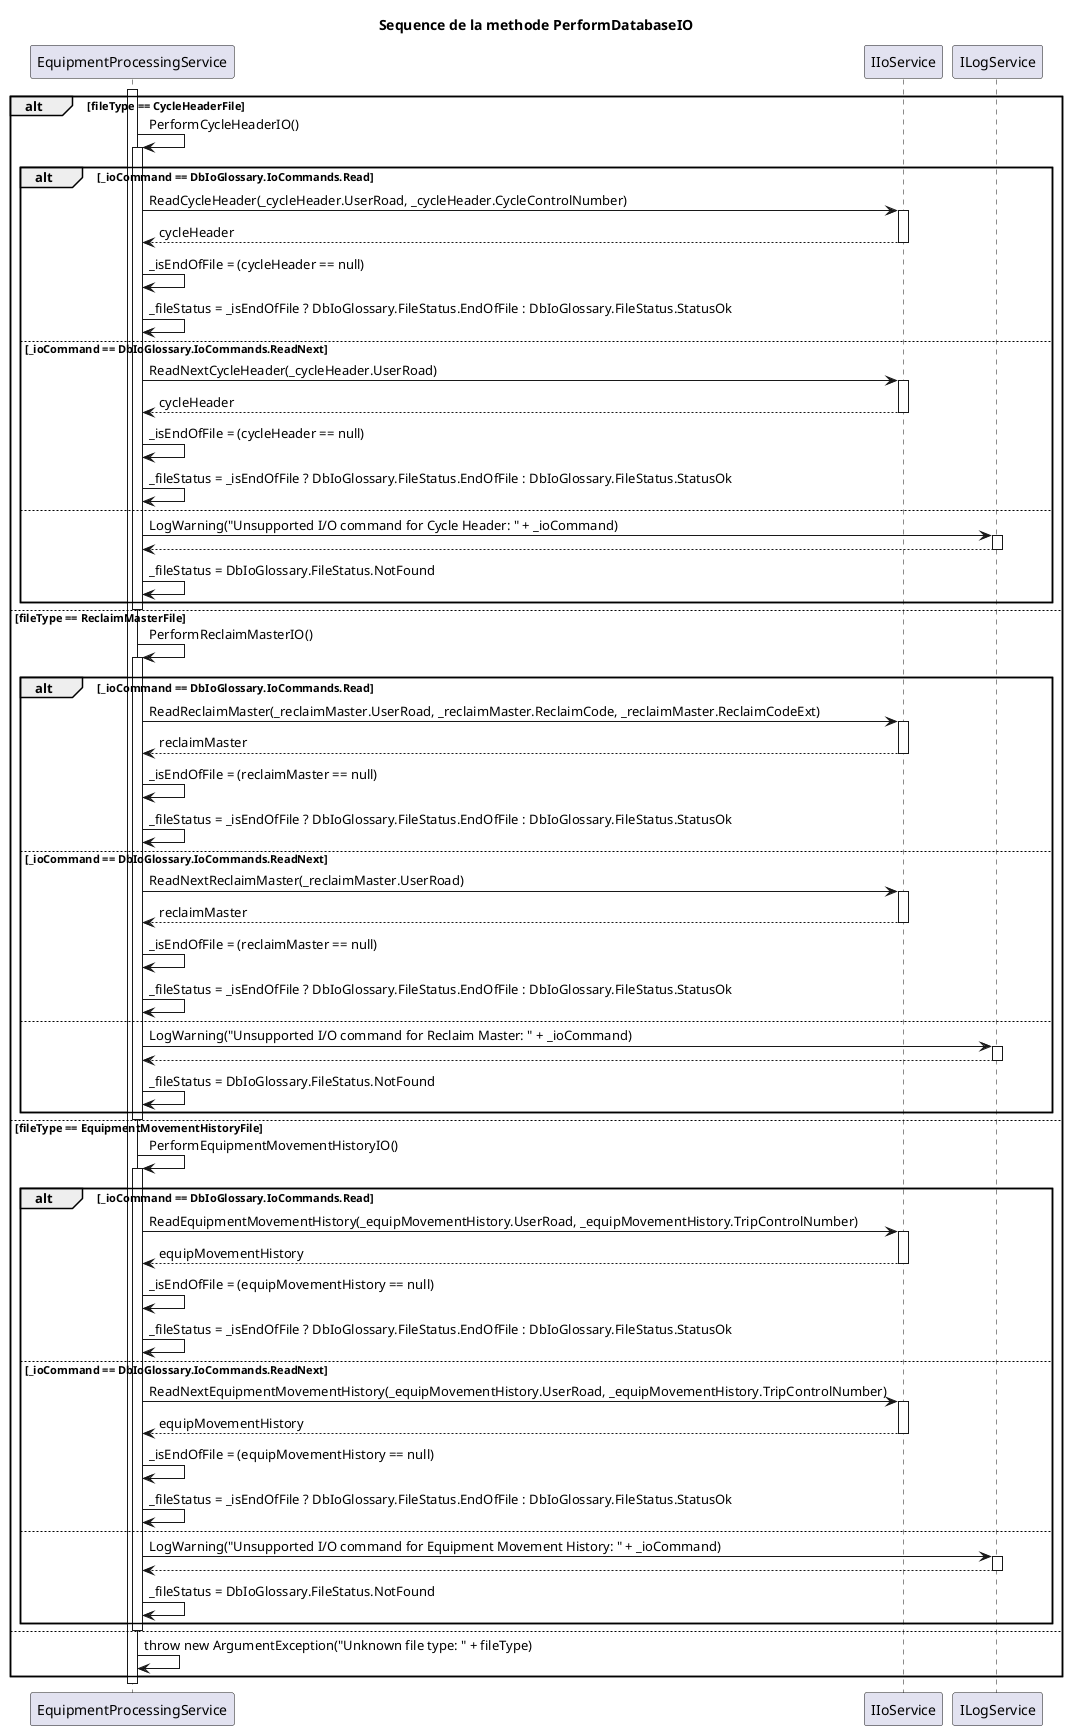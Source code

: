 @startuml PerformDatabaseIO Sequence

title Sequence de la methode PerformDatabaseIO

participant "EquipmentProcessingService" as EPS
participant "IIoService" as IO
participant "ILogService" as Log

activate EPS

alt fileType == CycleHeaderFile
    EPS -> EPS : PerformCycleHeaderIO()
    activate EPS
    
    alt _ioCommand == DbIoGlossary.IoCommands.Read
        EPS -> IO : ReadCycleHeader(_cycleHeader.UserRoad, _cycleHeader.CycleControlNumber)
        activate IO
        IO --> EPS : cycleHeader
        deactivate IO
        EPS -> EPS : _isEndOfFile = (cycleHeader == null)
        EPS -> EPS : _fileStatus = _isEndOfFile ? DbIoGlossary.FileStatus.EndOfFile : DbIoGlossary.FileStatus.StatusOk
    else _ioCommand == DbIoGlossary.IoCommands.ReadNext
        EPS -> IO : ReadNextCycleHeader(_cycleHeader.UserRoad)
        activate IO
        IO --> EPS : cycleHeader
        deactivate IO
        EPS -> EPS : _isEndOfFile = (cycleHeader == null)
        EPS -> EPS : _fileStatus = _isEndOfFile ? DbIoGlossary.FileStatus.EndOfFile : DbIoGlossary.FileStatus.StatusOk
    else
        EPS -> Log : LogWarning("Unsupported I/O command for Cycle Header: " + _ioCommand)
        activate Log
        Log --> EPS
        deactivate Log
        EPS -> EPS : _fileStatus = DbIoGlossary.FileStatus.NotFound
    end
    
    deactivate EPS
    
else fileType == ReclaimMasterFile
    EPS -> EPS : PerformReclaimMasterIO()
    activate EPS
    
    alt _ioCommand == DbIoGlossary.IoCommands.Read
        EPS -> IO : ReadReclaimMaster(_reclaimMaster.UserRoad, _reclaimMaster.ReclaimCode, _reclaimMaster.ReclaimCodeExt)
        activate IO
        IO --> EPS : reclaimMaster
        deactivate IO
        EPS -> EPS : _isEndOfFile = (reclaimMaster == null)
        EPS -> EPS : _fileStatus = _isEndOfFile ? DbIoGlossary.FileStatus.EndOfFile : DbIoGlossary.FileStatus.StatusOk
    else _ioCommand == DbIoGlossary.IoCommands.ReadNext
        EPS -> IO : ReadNextReclaimMaster(_reclaimMaster.UserRoad)
        activate IO
        IO --> EPS : reclaimMaster
        deactivate IO
        EPS -> EPS : _isEndOfFile = (reclaimMaster == null)
        EPS -> EPS : _fileStatus = _isEndOfFile ? DbIoGlossary.FileStatus.EndOfFile : DbIoGlossary.FileStatus.StatusOk
    else
        EPS -> Log : LogWarning("Unsupported I/O command for Reclaim Master: " + _ioCommand)
        activate Log
        Log --> EPS
        deactivate Log
        EPS -> EPS : _fileStatus = DbIoGlossary.FileStatus.NotFound
    end
    
    deactivate EPS
    
else fileType == EquipmentMovementHistoryFile
    EPS -> EPS : PerformEquipmentMovementHistoryIO()
    activate EPS
    
    alt _ioCommand == DbIoGlossary.IoCommands.Read
        EPS -> IO : ReadEquipmentMovementHistory(_equipMovementHistory.UserRoad, _equipMovementHistory.TripControlNumber)
        activate IO
        IO --> EPS : equipMovementHistory
        deactivate IO
        EPS -> EPS : _isEndOfFile = (equipMovementHistory == null)
        EPS -> EPS : _fileStatus = _isEndOfFile ? DbIoGlossary.FileStatus.EndOfFile : DbIoGlossary.FileStatus.StatusOk
    else _ioCommand == DbIoGlossary.IoCommands.ReadNext
        EPS -> IO : ReadNextEquipmentMovementHistory(_equipMovementHistory.UserRoad, _equipMovementHistory.TripControlNumber)
        activate IO
        IO --> EPS : equipMovementHistory
        deactivate IO
        EPS -> EPS : _isEndOfFile = (equipMovementHistory == null)
        EPS -> EPS : _fileStatus = _isEndOfFile ? DbIoGlossary.FileStatus.EndOfFile : DbIoGlossary.FileStatus.StatusOk
    else
        EPS -> Log : LogWarning("Unsupported I/O command for Equipment Movement History: " + _ioCommand)
        activate Log
        Log --> EPS
        deactivate Log
        EPS -> EPS : _fileStatus = DbIoGlossary.FileStatus.NotFound
    end
    
    deactivate EPS
    
else
    EPS -> EPS : throw new ArgumentException("Unknown file type: " + fileType)
end

deactivate EPS

@enduml
